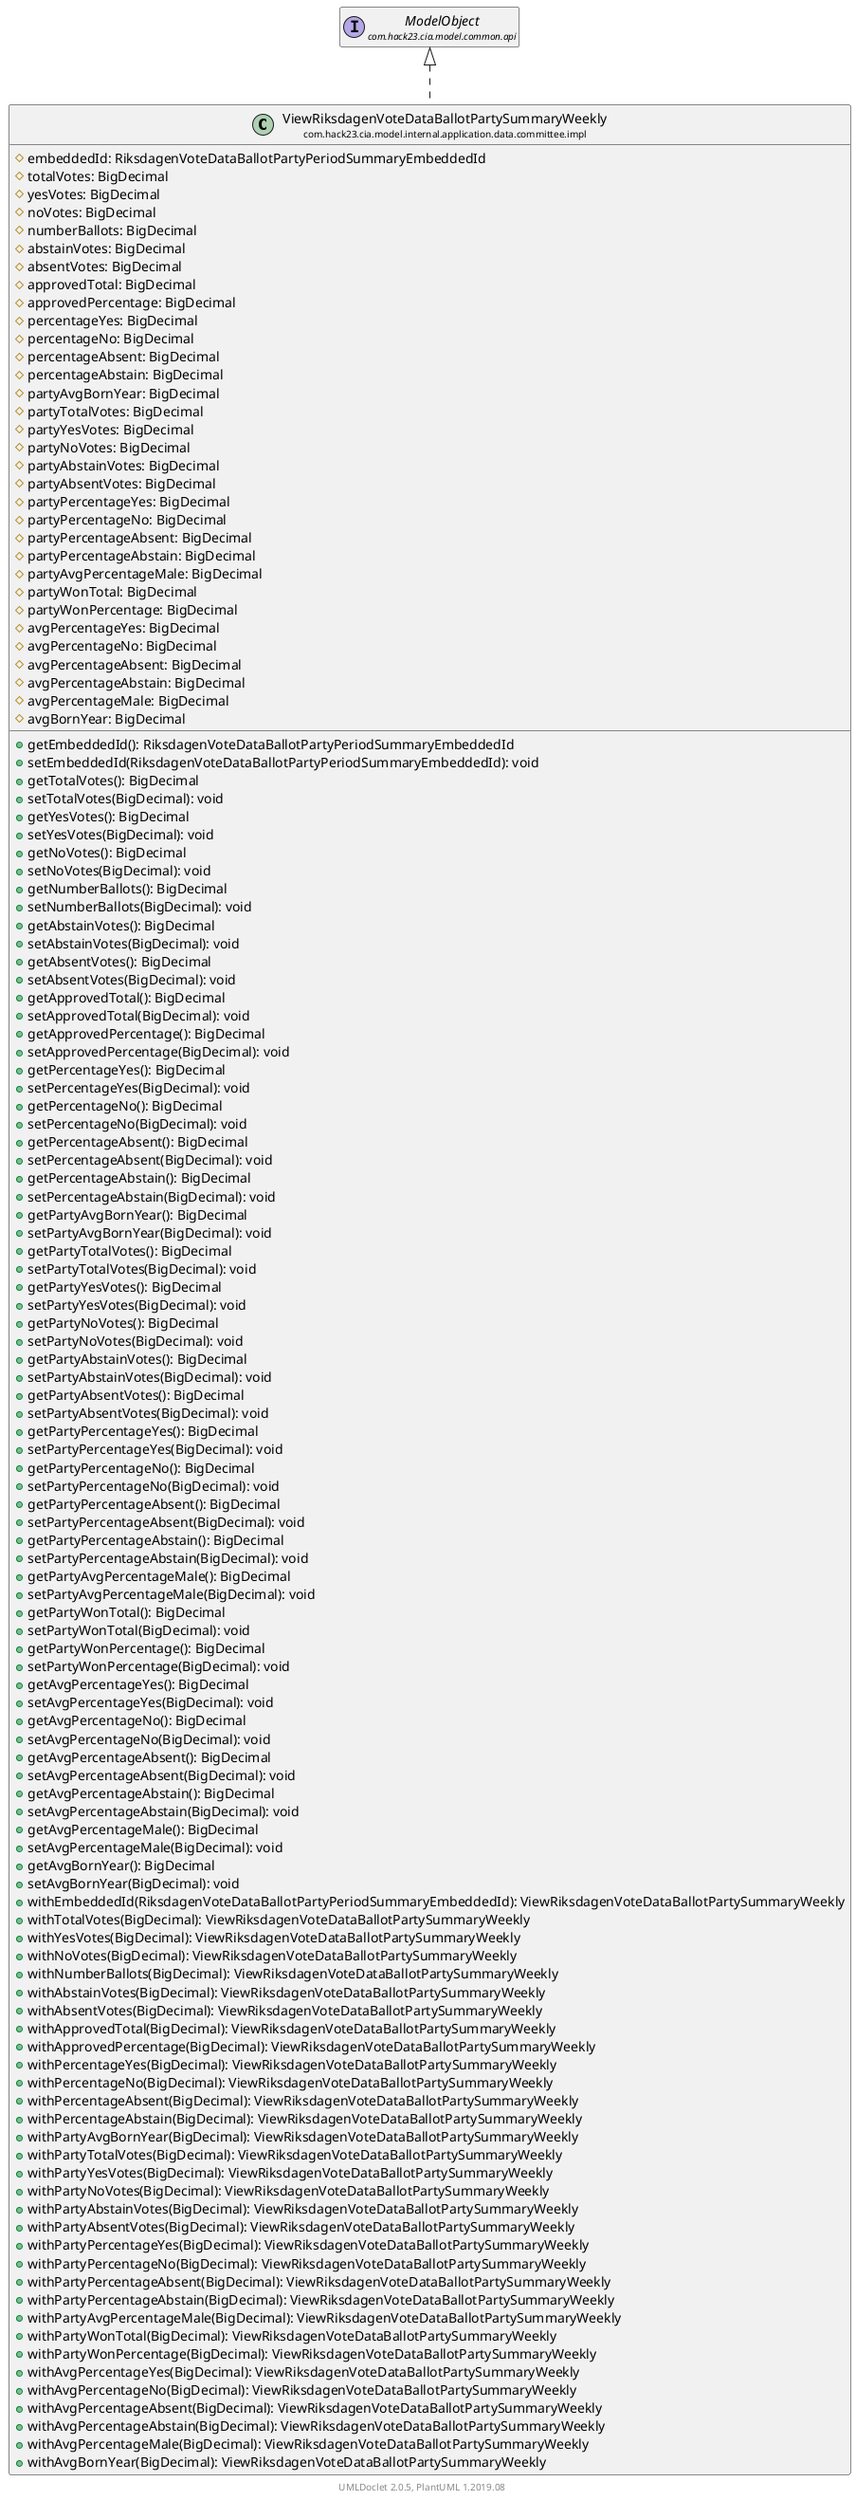 @startuml
    set namespaceSeparator none
    hide empty fields
    hide empty methods

    class "<size:14>ViewRiksdagenVoteDataBallotPartySummaryWeekly\n<size:10>com.hack23.cia.model.internal.application.data.committee.impl" as com.hack23.cia.model.internal.application.data.committee.impl.ViewRiksdagenVoteDataBallotPartySummaryWeekly [[ViewRiksdagenVoteDataBallotPartySummaryWeekly.html]] {
        #embeddedId: RiksdagenVoteDataBallotPartyPeriodSummaryEmbeddedId
        #totalVotes: BigDecimal
        #yesVotes: BigDecimal
        #noVotes: BigDecimal
        #numberBallots: BigDecimal
        #abstainVotes: BigDecimal
        #absentVotes: BigDecimal
        #approvedTotal: BigDecimal
        #approvedPercentage: BigDecimal
        #percentageYes: BigDecimal
        #percentageNo: BigDecimal
        #percentageAbsent: BigDecimal
        #percentageAbstain: BigDecimal
        #partyAvgBornYear: BigDecimal
        #partyTotalVotes: BigDecimal
        #partyYesVotes: BigDecimal
        #partyNoVotes: BigDecimal
        #partyAbstainVotes: BigDecimal
        #partyAbsentVotes: BigDecimal
        #partyPercentageYes: BigDecimal
        #partyPercentageNo: BigDecimal
        #partyPercentageAbsent: BigDecimal
        #partyPercentageAbstain: BigDecimal
        #partyAvgPercentageMale: BigDecimal
        #partyWonTotal: BigDecimal
        #partyWonPercentage: BigDecimal
        #avgPercentageYes: BigDecimal
        #avgPercentageNo: BigDecimal
        #avgPercentageAbsent: BigDecimal
        #avgPercentageAbstain: BigDecimal
        #avgPercentageMale: BigDecimal
        #avgBornYear: BigDecimal
        +getEmbeddedId(): RiksdagenVoteDataBallotPartyPeriodSummaryEmbeddedId
        +setEmbeddedId(RiksdagenVoteDataBallotPartyPeriodSummaryEmbeddedId): void
        +getTotalVotes(): BigDecimal
        +setTotalVotes(BigDecimal): void
        +getYesVotes(): BigDecimal
        +setYesVotes(BigDecimal): void
        +getNoVotes(): BigDecimal
        +setNoVotes(BigDecimal): void
        +getNumberBallots(): BigDecimal
        +setNumberBallots(BigDecimal): void
        +getAbstainVotes(): BigDecimal
        +setAbstainVotes(BigDecimal): void
        +getAbsentVotes(): BigDecimal
        +setAbsentVotes(BigDecimal): void
        +getApprovedTotal(): BigDecimal
        +setApprovedTotal(BigDecimal): void
        +getApprovedPercentage(): BigDecimal
        +setApprovedPercentage(BigDecimal): void
        +getPercentageYes(): BigDecimal
        +setPercentageYes(BigDecimal): void
        +getPercentageNo(): BigDecimal
        +setPercentageNo(BigDecimal): void
        +getPercentageAbsent(): BigDecimal
        +setPercentageAbsent(BigDecimal): void
        +getPercentageAbstain(): BigDecimal
        +setPercentageAbstain(BigDecimal): void
        +getPartyAvgBornYear(): BigDecimal
        +setPartyAvgBornYear(BigDecimal): void
        +getPartyTotalVotes(): BigDecimal
        +setPartyTotalVotes(BigDecimal): void
        +getPartyYesVotes(): BigDecimal
        +setPartyYesVotes(BigDecimal): void
        +getPartyNoVotes(): BigDecimal
        +setPartyNoVotes(BigDecimal): void
        +getPartyAbstainVotes(): BigDecimal
        +setPartyAbstainVotes(BigDecimal): void
        +getPartyAbsentVotes(): BigDecimal
        +setPartyAbsentVotes(BigDecimal): void
        +getPartyPercentageYes(): BigDecimal
        +setPartyPercentageYes(BigDecimal): void
        +getPartyPercentageNo(): BigDecimal
        +setPartyPercentageNo(BigDecimal): void
        +getPartyPercentageAbsent(): BigDecimal
        +setPartyPercentageAbsent(BigDecimal): void
        +getPartyPercentageAbstain(): BigDecimal
        +setPartyPercentageAbstain(BigDecimal): void
        +getPartyAvgPercentageMale(): BigDecimal
        +setPartyAvgPercentageMale(BigDecimal): void
        +getPartyWonTotal(): BigDecimal
        +setPartyWonTotal(BigDecimal): void
        +getPartyWonPercentage(): BigDecimal
        +setPartyWonPercentage(BigDecimal): void
        +getAvgPercentageYes(): BigDecimal
        +setAvgPercentageYes(BigDecimal): void
        +getAvgPercentageNo(): BigDecimal
        +setAvgPercentageNo(BigDecimal): void
        +getAvgPercentageAbsent(): BigDecimal
        +setAvgPercentageAbsent(BigDecimal): void
        +getAvgPercentageAbstain(): BigDecimal
        +setAvgPercentageAbstain(BigDecimal): void
        +getAvgPercentageMale(): BigDecimal
        +setAvgPercentageMale(BigDecimal): void
        +getAvgBornYear(): BigDecimal
        +setAvgBornYear(BigDecimal): void
        +withEmbeddedId(RiksdagenVoteDataBallotPartyPeriodSummaryEmbeddedId): ViewRiksdagenVoteDataBallotPartySummaryWeekly
        +withTotalVotes(BigDecimal): ViewRiksdagenVoteDataBallotPartySummaryWeekly
        +withYesVotes(BigDecimal): ViewRiksdagenVoteDataBallotPartySummaryWeekly
        +withNoVotes(BigDecimal): ViewRiksdagenVoteDataBallotPartySummaryWeekly
        +withNumberBallots(BigDecimal): ViewRiksdagenVoteDataBallotPartySummaryWeekly
        +withAbstainVotes(BigDecimal): ViewRiksdagenVoteDataBallotPartySummaryWeekly
        +withAbsentVotes(BigDecimal): ViewRiksdagenVoteDataBallotPartySummaryWeekly
        +withApprovedTotal(BigDecimal): ViewRiksdagenVoteDataBallotPartySummaryWeekly
        +withApprovedPercentage(BigDecimal): ViewRiksdagenVoteDataBallotPartySummaryWeekly
        +withPercentageYes(BigDecimal): ViewRiksdagenVoteDataBallotPartySummaryWeekly
        +withPercentageNo(BigDecimal): ViewRiksdagenVoteDataBallotPartySummaryWeekly
        +withPercentageAbsent(BigDecimal): ViewRiksdagenVoteDataBallotPartySummaryWeekly
        +withPercentageAbstain(BigDecimal): ViewRiksdagenVoteDataBallotPartySummaryWeekly
        +withPartyAvgBornYear(BigDecimal): ViewRiksdagenVoteDataBallotPartySummaryWeekly
        +withPartyTotalVotes(BigDecimal): ViewRiksdagenVoteDataBallotPartySummaryWeekly
        +withPartyYesVotes(BigDecimal): ViewRiksdagenVoteDataBallotPartySummaryWeekly
        +withPartyNoVotes(BigDecimal): ViewRiksdagenVoteDataBallotPartySummaryWeekly
        +withPartyAbstainVotes(BigDecimal): ViewRiksdagenVoteDataBallotPartySummaryWeekly
        +withPartyAbsentVotes(BigDecimal): ViewRiksdagenVoteDataBallotPartySummaryWeekly
        +withPartyPercentageYes(BigDecimal): ViewRiksdagenVoteDataBallotPartySummaryWeekly
        +withPartyPercentageNo(BigDecimal): ViewRiksdagenVoteDataBallotPartySummaryWeekly
        +withPartyPercentageAbsent(BigDecimal): ViewRiksdagenVoteDataBallotPartySummaryWeekly
        +withPartyPercentageAbstain(BigDecimal): ViewRiksdagenVoteDataBallotPartySummaryWeekly
        +withPartyAvgPercentageMale(BigDecimal): ViewRiksdagenVoteDataBallotPartySummaryWeekly
        +withPartyWonTotal(BigDecimal): ViewRiksdagenVoteDataBallotPartySummaryWeekly
        +withPartyWonPercentage(BigDecimal): ViewRiksdagenVoteDataBallotPartySummaryWeekly
        +withAvgPercentageYes(BigDecimal): ViewRiksdagenVoteDataBallotPartySummaryWeekly
        +withAvgPercentageNo(BigDecimal): ViewRiksdagenVoteDataBallotPartySummaryWeekly
        +withAvgPercentageAbsent(BigDecimal): ViewRiksdagenVoteDataBallotPartySummaryWeekly
        +withAvgPercentageAbstain(BigDecimal): ViewRiksdagenVoteDataBallotPartySummaryWeekly
        +withAvgPercentageMale(BigDecimal): ViewRiksdagenVoteDataBallotPartySummaryWeekly
        +withAvgBornYear(BigDecimal): ViewRiksdagenVoteDataBallotPartySummaryWeekly
    }

    interface "<size:14>ModelObject\n<size:10>com.hack23.cia.model.common.api" as com.hack23.cia.model.common.api.ModelObject

    com.hack23.cia.model.common.api.ModelObject <|.. com.hack23.cia.model.internal.application.data.committee.impl.ViewRiksdagenVoteDataBallotPartySummaryWeekly

    center footer UMLDoclet 2.0.5, PlantUML 1.2019.08
@enduml
